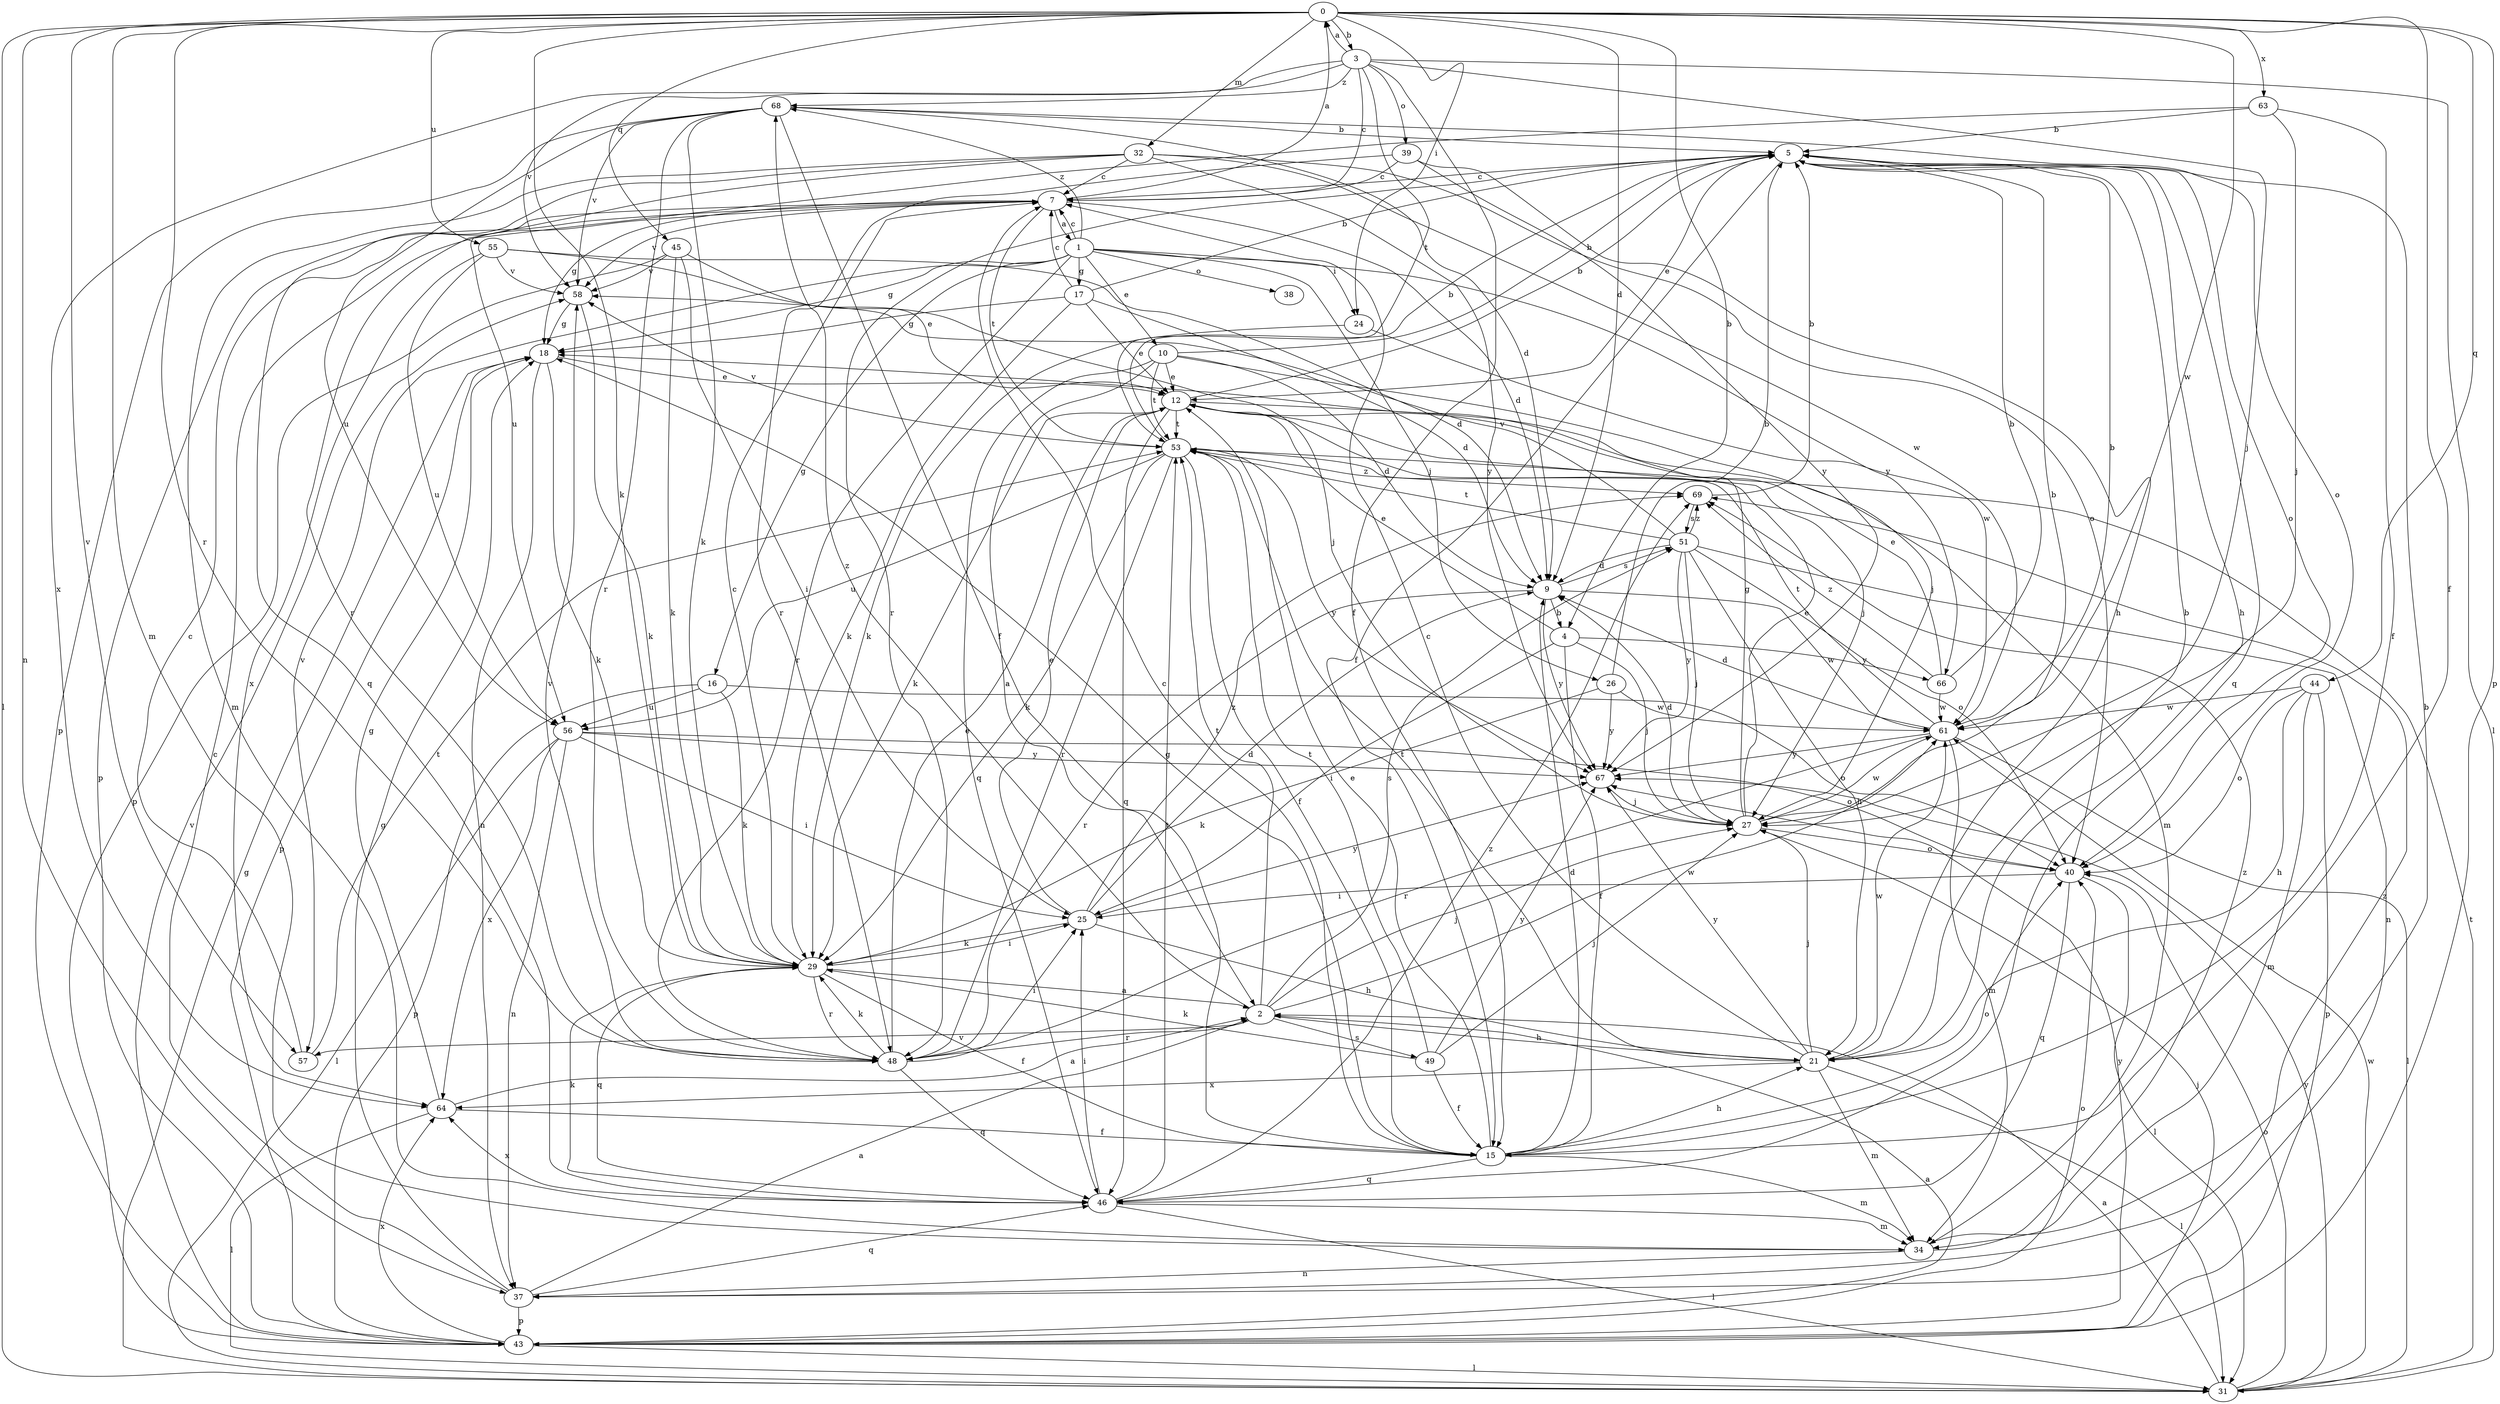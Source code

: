strict digraph  {
0;
1;
2;
3;
4;
5;
7;
9;
10;
12;
15;
16;
17;
18;
21;
24;
25;
26;
27;
29;
31;
32;
34;
37;
38;
39;
40;
43;
44;
45;
46;
48;
49;
51;
53;
55;
56;
57;
58;
61;
63;
64;
66;
67;
68;
69;
0 -> 3  [label=b];
0 -> 4  [label=b];
0 -> 9  [label=d];
0 -> 15  [label=f];
0 -> 24  [label=i];
0 -> 29  [label=k];
0 -> 31  [label=l];
0 -> 32  [label=m];
0 -> 34  [label=m];
0 -> 37  [label=n];
0 -> 43  [label=p];
0 -> 44  [label=q];
0 -> 45  [label=q];
0 -> 48  [label=r];
0 -> 55  [label=u];
0 -> 57  [label=v];
0 -> 61  [label=w];
0 -> 63  [label=x];
1 -> 7  [label=c];
1 -> 10  [label=e];
1 -> 16  [label=g];
1 -> 17  [label=g];
1 -> 18  [label=g];
1 -> 24  [label=i];
1 -> 26  [label=j];
1 -> 38  [label=o];
1 -> 48  [label=r];
1 -> 57  [label=v];
1 -> 66  [label=y];
1 -> 68  [label=z];
2 -> 21  [label=h];
2 -> 27  [label=j];
2 -> 48  [label=r];
2 -> 49  [label=s];
2 -> 51  [label=s];
2 -> 53  [label=t];
2 -> 57  [label=v];
2 -> 61  [label=w];
2 -> 68  [label=z];
3 -> 0  [label=a];
3 -> 7  [label=c];
3 -> 15  [label=f];
3 -> 27  [label=j];
3 -> 31  [label=l];
3 -> 39  [label=o];
3 -> 53  [label=t];
3 -> 58  [label=v];
3 -> 64  [label=x];
3 -> 68  [label=z];
4 -> 12  [label=e];
4 -> 15  [label=f];
4 -> 25  [label=i];
4 -> 27  [label=j];
4 -> 66  [label=y];
5 -> 7  [label=c];
5 -> 12  [label=e];
5 -> 15  [label=f];
5 -> 21  [label=h];
5 -> 40  [label=o];
5 -> 46  [label=q];
5 -> 48  [label=r];
7 -> 0  [label=a];
7 -> 1  [label=a];
7 -> 9  [label=d];
7 -> 18  [label=g];
7 -> 43  [label=p];
7 -> 53  [label=t];
7 -> 58  [label=v];
9 -> 4  [label=b];
9 -> 48  [label=r];
9 -> 51  [label=s];
9 -> 61  [label=w];
9 -> 67  [label=y];
10 -> 2  [label=a];
10 -> 5  [label=b];
10 -> 9  [label=d];
10 -> 12  [label=e];
10 -> 27  [label=j];
10 -> 46  [label=q];
10 -> 53  [label=t];
12 -> 5  [label=b];
12 -> 27  [label=j];
12 -> 29  [label=k];
12 -> 34  [label=m];
12 -> 46  [label=q];
12 -> 53  [label=t];
15 -> 7  [label=c];
15 -> 9  [label=d];
15 -> 12  [label=e];
15 -> 18  [label=g];
15 -> 21  [label=h];
15 -> 34  [label=m];
15 -> 40  [label=o];
15 -> 46  [label=q];
16 -> 29  [label=k];
16 -> 40  [label=o];
16 -> 43  [label=p];
16 -> 56  [label=u];
17 -> 5  [label=b];
17 -> 7  [label=c];
17 -> 9  [label=d];
17 -> 12  [label=e];
17 -> 18  [label=g];
17 -> 29  [label=k];
18 -> 12  [label=e];
18 -> 29  [label=k];
18 -> 37  [label=n];
18 -> 43  [label=p];
21 -> 5  [label=b];
21 -> 7  [label=c];
21 -> 27  [label=j];
21 -> 31  [label=l];
21 -> 34  [label=m];
21 -> 53  [label=t];
21 -> 61  [label=w];
21 -> 64  [label=x];
21 -> 67  [label=y];
24 -> 29  [label=k];
24 -> 61  [label=w];
25 -> 9  [label=d];
25 -> 12  [label=e];
25 -> 21  [label=h];
25 -> 29  [label=k];
25 -> 67  [label=y];
25 -> 69  [label=z];
26 -> 5  [label=b];
26 -> 29  [label=k];
26 -> 61  [label=w];
26 -> 67  [label=y];
27 -> 5  [label=b];
27 -> 9  [label=d];
27 -> 12  [label=e];
27 -> 18  [label=g];
27 -> 40  [label=o];
27 -> 61  [label=w];
29 -> 2  [label=a];
29 -> 7  [label=c];
29 -> 15  [label=f];
29 -> 25  [label=i];
29 -> 46  [label=q];
29 -> 48  [label=r];
31 -> 2  [label=a];
31 -> 18  [label=g];
31 -> 40  [label=o];
31 -> 53  [label=t];
31 -> 61  [label=w];
31 -> 67  [label=y];
32 -> 7  [label=c];
32 -> 34  [label=m];
32 -> 40  [label=o];
32 -> 46  [label=q];
32 -> 48  [label=r];
32 -> 61  [label=w];
32 -> 67  [label=y];
34 -> 5  [label=b];
34 -> 37  [label=n];
34 -> 69  [label=z];
37 -> 2  [label=a];
37 -> 7  [label=c];
37 -> 18  [label=g];
37 -> 43  [label=p];
37 -> 46  [label=q];
37 -> 69  [label=z];
39 -> 7  [label=c];
39 -> 21  [label=h];
39 -> 48  [label=r];
39 -> 67  [label=y];
40 -> 25  [label=i];
40 -> 31  [label=l];
40 -> 46  [label=q];
43 -> 2  [label=a];
43 -> 27  [label=j];
43 -> 31  [label=l];
43 -> 40  [label=o];
43 -> 58  [label=v];
43 -> 64  [label=x];
43 -> 67  [label=y];
44 -> 21  [label=h];
44 -> 34  [label=m];
44 -> 40  [label=o];
44 -> 43  [label=p];
44 -> 61  [label=w];
45 -> 12  [label=e];
45 -> 25  [label=i];
45 -> 29  [label=k];
45 -> 43  [label=p];
45 -> 58  [label=v];
46 -> 25  [label=i];
46 -> 29  [label=k];
46 -> 31  [label=l];
46 -> 34  [label=m];
46 -> 53  [label=t];
46 -> 64  [label=x];
46 -> 69  [label=z];
48 -> 12  [label=e];
48 -> 25  [label=i];
48 -> 29  [label=k];
48 -> 46  [label=q];
48 -> 58  [label=v];
49 -> 15  [label=f];
49 -> 27  [label=j];
49 -> 29  [label=k];
49 -> 53  [label=t];
49 -> 67  [label=y];
51 -> 9  [label=d];
51 -> 21  [label=h];
51 -> 27  [label=j];
51 -> 37  [label=n];
51 -> 40  [label=o];
51 -> 53  [label=t];
51 -> 58  [label=v];
51 -> 67  [label=y];
51 -> 69  [label=z];
53 -> 5  [label=b];
53 -> 15  [label=f];
53 -> 29  [label=k];
53 -> 48  [label=r];
53 -> 56  [label=u];
53 -> 58  [label=v];
53 -> 67  [label=y];
53 -> 69  [label=z];
55 -> 9  [label=d];
55 -> 27  [label=j];
55 -> 56  [label=u];
55 -> 58  [label=v];
55 -> 64  [label=x];
56 -> 25  [label=i];
56 -> 31  [label=l];
56 -> 37  [label=n];
56 -> 40  [label=o];
56 -> 64  [label=x];
56 -> 67  [label=y];
57 -> 7  [label=c];
57 -> 53  [label=t];
58 -> 18  [label=g];
58 -> 29  [label=k];
61 -> 5  [label=b];
61 -> 9  [label=d];
61 -> 31  [label=l];
61 -> 34  [label=m];
61 -> 48  [label=r];
61 -> 53  [label=t];
61 -> 67  [label=y];
63 -> 5  [label=b];
63 -> 15  [label=f];
63 -> 27  [label=j];
63 -> 56  [label=u];
64 -> 2  [label=a];
64 -> 15  [label=f];
64 -> 18  [label=g];
64 -> 31  [label=l];
66 -> 5  [label=b];
66 -> 12  [label=e];
66 -> 61  [label=w];
66 -> 69  [label=z];
67 -> 27  [label=j];
68 -> 5  [label=b];
68 -> 9  [label=d];
68 -> 15  [label=f];
68 -> 29  [label=k];
68 -> 40  [label=o];
68 -> 43  [label=p];
68 -> 48  [label=r];
68 -> 56  [label=u];
68 -> 58  [label=v];
69 -> 5  [label=b];
69 -> 51  [label=s];
}
